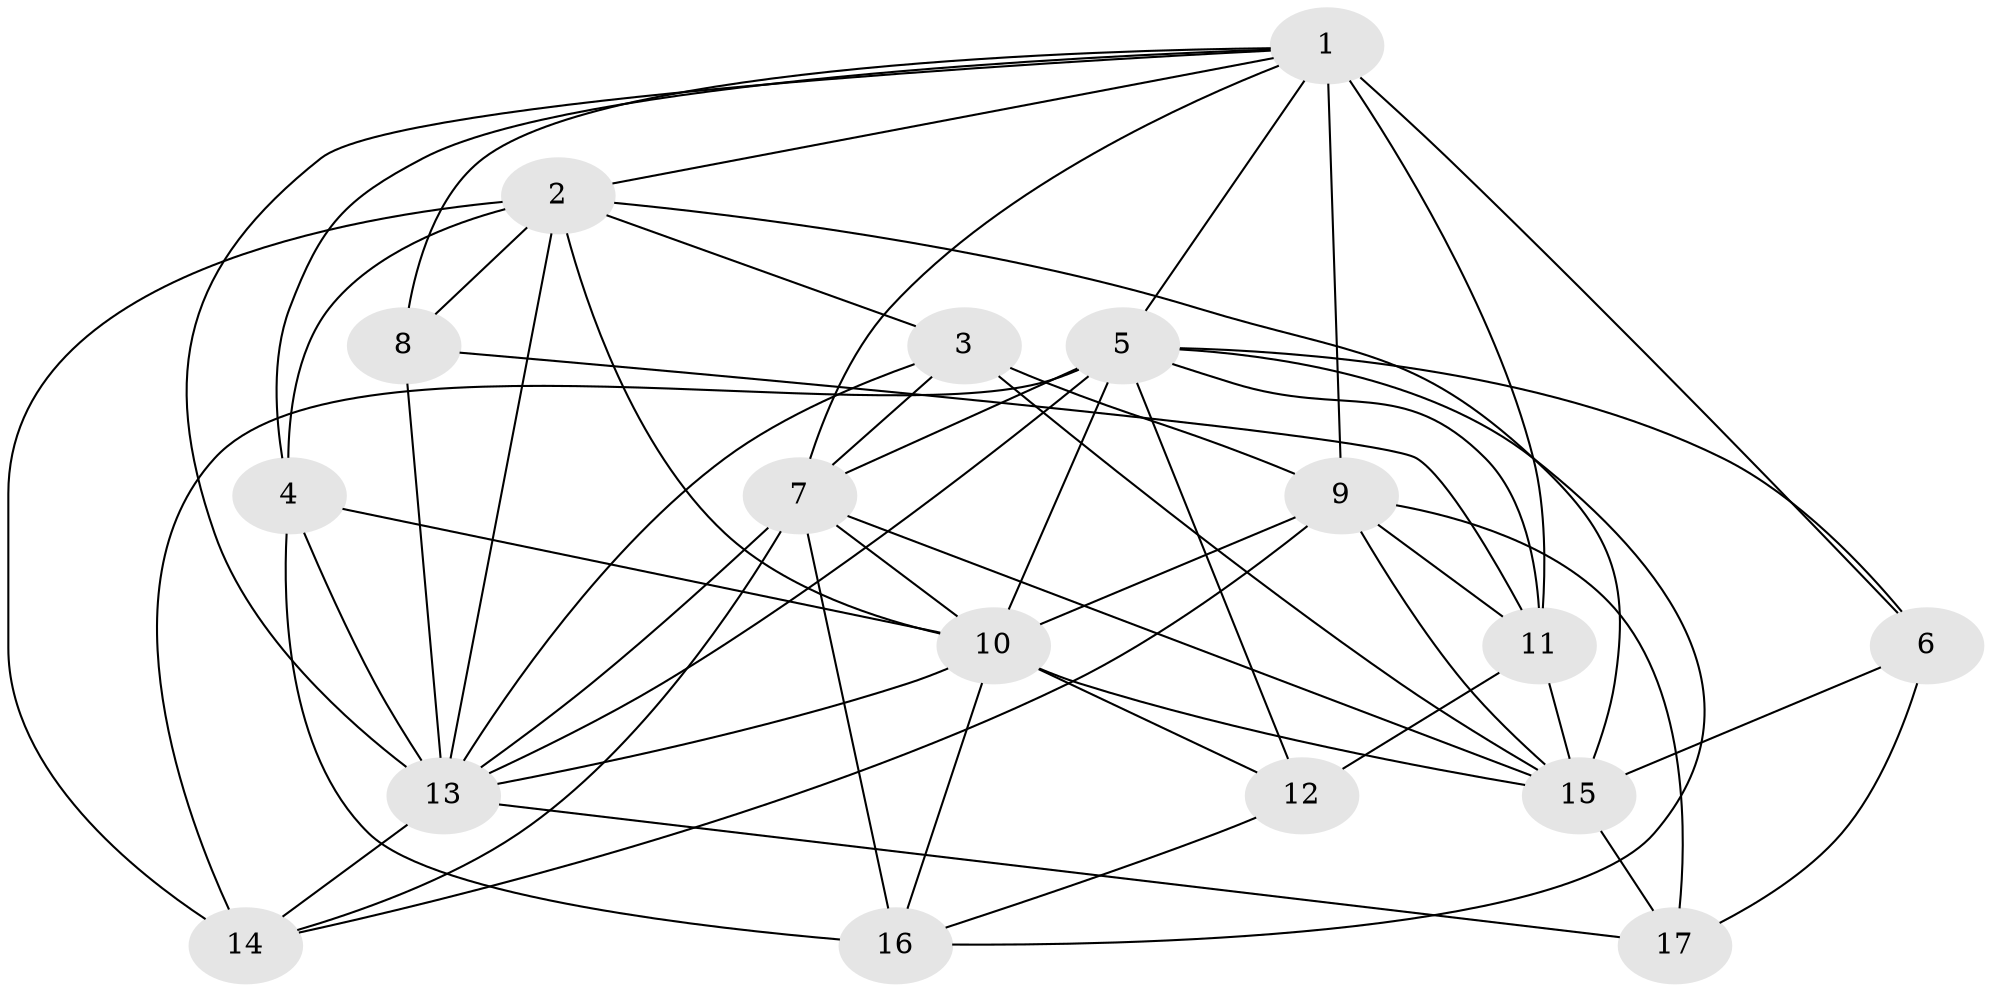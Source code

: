 // original degree distribution, {4: 1.0}
// Generated by graph-tools (version 1.1) at 2025/54/03/04/25 22:54:05]
// undirected, 17 vertices, 55 edges
graph export_dot {
  node [color=gray90,style=filled];
  1;
  2;
  3;
  4;
  5;
  6;
  7;
  8;
  9;
  10;
  11;
  12;
  13;
  14;
  15;
  16;
  17;
  1 -- 2 [weight=1.0];
  1 -- 4 [weight=1.0];
  1 -- 5 [weight=1.0];
  1 -- 6 [weight=3.0];
  1 -- 7 [weight=1.0];
  1 -- 8 [weight=1.0];
  1 -- 9 [weight=2.0];
  1 -- 11 [weight=1.0];
  1 -- 13 [weight=1.0];
  2 -- 3 [weight=2.0];
  2 -- 4 [weight=1.0];
  2 -- 8 [weight=1.0];
  2 -- 10 [weight=1.0];
  2 -- 13 [weight=1.0];
  2 -- 14 [weight=2.0];
  2 -- 15 [weight=1.0];
  3 -- 7 [weight=1.0];
  3 -- 9 [weight=3.0];
  3 -- 13 [weight=1.0];
  3 -- 15 [weight=1.0];
  4 -- 10 [weight=1.0];
  4 -- 13 [weight=2.0];
  4 -- 16 [weight=1.0];
  5 -- 6 [weight=1.0];
  5 -- 7 [weight=1.0];
  5 -- 10 [weight=1.0];
  5 -- 11 [weight=1.0];
  5 -- 12 [weight=1.0];
  5 -- 13 [weight=1.0];
  5 -- 14 [weight=2.0];
  5 -- 16 [weight=1.0];
  6 -- 15 [weight=2.0];
  6 -- 17 [weight=2.0];
  7 -- 10 [weight=1.0];
  7 -- 13 [weight=1.0];
  7 -- 14 [weight=1.0];
  7 -- 15 [weight=1.0];
  7 -- 16 [weight=3.0];
  8 -- 11 [weight=1.0];
  8 -- 13 [weight=1.0];
  9 -- 10 [weight=1.0];
  9 -- 11 [weight=1.0];
  9 -- 14 [weight=1.0];
  9 -- 15 [weight=1.0];
  9 -- 17 [weight=1.0];
  10 -- 12 [weight=1.0];
  10 -- 13 [weight=1.0];
  10 -- 15 [weight=1.0];
  10 -- 16 [weight=2.0];
  11 -- 12 [weight=1.0];
  11 -- 15 [weight=1.0];
  12 -- 16 [weight=1.0];
  13 -- 14 [weight=2.0];
  13 -- 17 [weight=1.0];
  15 -- 17 [weight=2.0];
}
